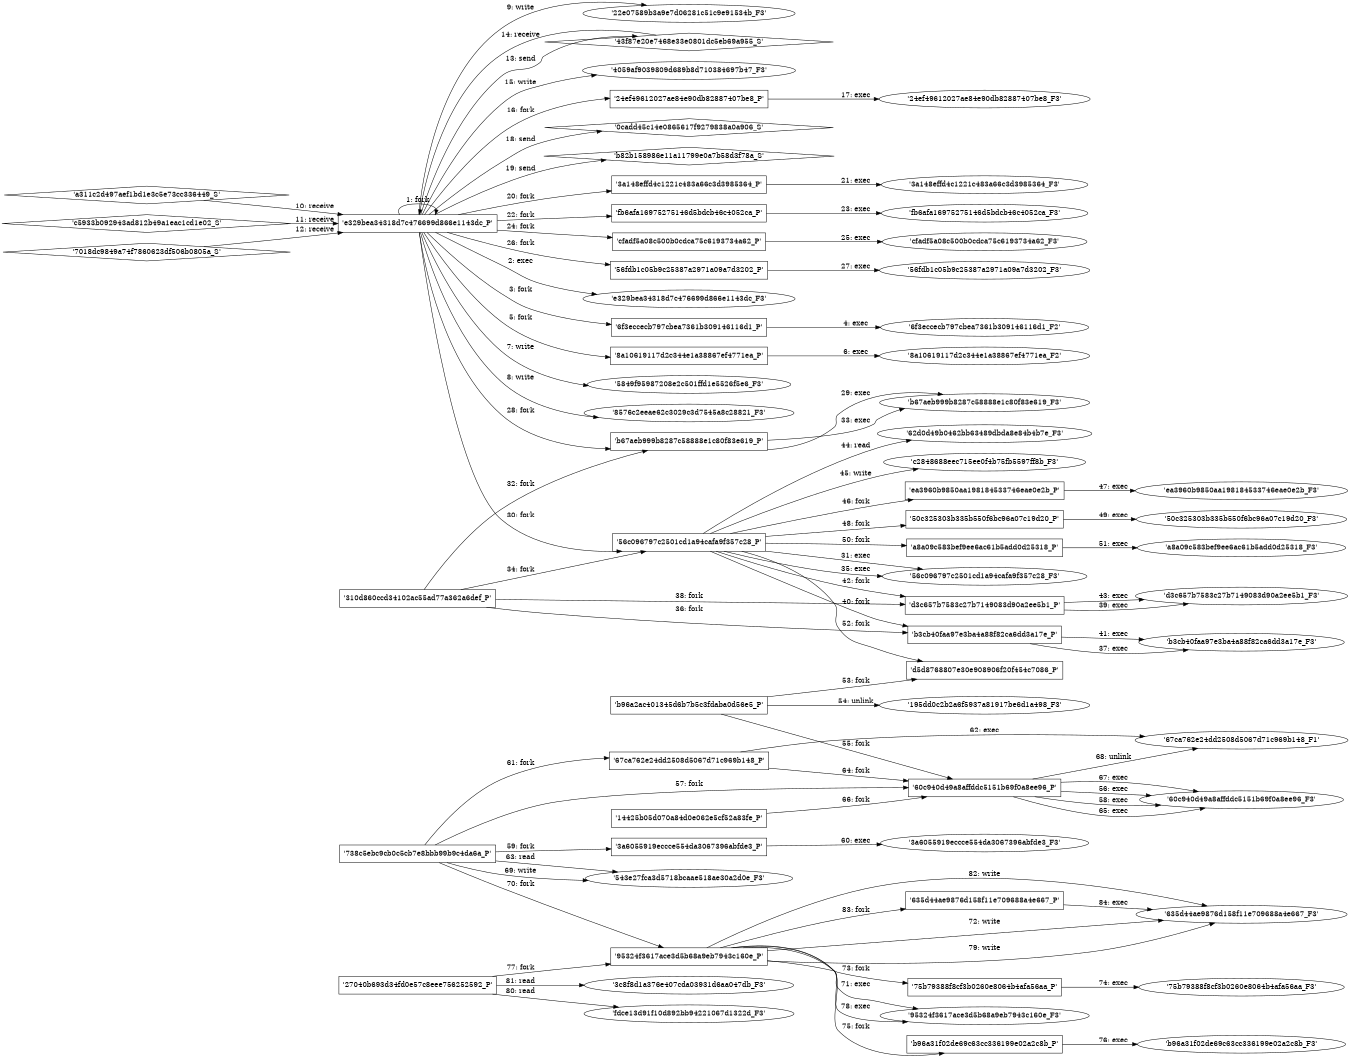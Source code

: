 digraph "D:\Learning\Paper\apt\基于CTI的攻击预警\Dataset\攻击图\ASGfromALLCTI\Threat Roundup for August 2 to August 9.dot" {
rankdir="LR"
size="9"
fixedsize="false"
splines="true"
nodesep=0.3
ranksep=0
fontsize=10
overlap="scalexy"
engine= "neato"
	"'e329bea34318d7c476699d866e1143dc_P'" [node_type=Process shape=box]
	"'e329bea34318d7c476699d866e1143dc_P'" [node_type=Process shape=box]
	"'e329bea34318d7c476699d866e1143dc_P'" -> "'e329bea34318d7c476699d866e1143dc_P'" [label="1: fork"]
	"'e329bea34318d7c476699d866e1143dc_P'" [node_type=Process shape=box]
	"'e329bea34318d7c476699d866e1143dc_F3'" [node_type=File shape=ellipse]
	"'e329bea34318d7c476699d866e1143dc_P'" -> "'e329bea34318d7c476699d866e1143dc_F3'" [label="2: exec"]
	"'e329bea34318d7c476699d866e1143dc_P'" [node_type=Process shape=box]
	"'6f3eccecb797cbea7361b309146116d1_P'" [node_type=Process shape=box]
	"'e329bea34318d7c476699d866e1143dc_P'" -> "'6f3eccecb797cbea7361b309146116d1_P'" [label="3: fork"]
	"'6f3eccecb797cbea7361b309146116d1_P'" [node_type=Process shape=box]
	"'6f3eccecb797cbea7361b309146116d1_F2'" [node_type=File shape=ellipse]
	"'6f3eccecb797cbea7361b309146116d1_P'" -> "'6f3eccecb797cbea7361b309146116d1_F2'" [label="4: exec"]
	"'e329bea34318d7c476699d866e1143dc_P'" [node_type=Process shape=box]
	"'8a10619117d2c344e1a38867ef4771ea_P'" [node_type=Process shape=box]
	"'e329bea34318d7c476699d866e1143dc_P'" -> "'8a10619117d2c344e1a38867ef4771ea_P'" [label="5: fork"]
	"'8a10619117d2c344e1a38867ef4771ea_P'" [node_type=Process shape=box]
	"'8a10619117d2c344e1a38867ef4771ea_F2'" [node_type=File shape=ellipse]
	"'8a10619117d2c344e1a38867ef4771ea_P'" -> "'8a10619117d2c344e1a38867ef4771ea_F2'" [label="6: exec"]
	"'5849f95987208e2c501ffd1e5526f5e6_F3'" [node_type=file shape=ellipse]
	"'e329bea34318d7c476699d866e1143dc_P'" [node_type=Process shape=box]
	"'e329bea34318d7c476699d866e1143dc_P'" -> "'5849f95987208e2c501ffd1e5526f5e6_F3'" [label="7: write"]
	"'8576c2eeae62c3029c3d7545a8c28821_F3'" [node_type=file shape=ellipse]
	"'e329bea34318d7c476699d866e1143dc_P'" [node_type=Process shape=box]
	"'e329bea34318d7c476699d866e1143dc_P'" -> "'8576c2eeae62c3029c3d7545a8c28821_F3'" [label="8: write"]
	"'22e07589b3a9e7d06281c51c9e91534b_F3'" [node_type=file shape=ellipse]
	"'e329bea34318d7c476699d866e1143dc_P'" [node_type=Process shape=box]
	"'e329bea34318d7c476699d866e1143dc_P'" -> "'22e07589b3a9e7d06281c51c9e91534b_F3'" [label="9: write"]
	"'e329bea34318d7c476699d866e1143dc_P'" [node_type=Process shape=box]
	"'a311c2d497aef1bd1e3c5e73cc336449_S'" [node_type=Socket shape=diamond]
	"'a311c2d497aef1bd1e3c5e73cc336449_S'" -> "'e329bea34318d7c476699d866e1143dc_P'" [label="10: receive"]
	"'e329bea34318d7c476699d866e1143dc_P'" [node_type=Process shape=box]
	"'c5933b092943ad812b49a1eac1cd1e02_S'" [node_type=Socket shape=diamond]
	"'c5933b092943ad812b49a1eac1cd1e02_S'" -> "'e329bea34318d7c476699d866e1143dc_P'" [label="11: receive"]
	"'e329bea34318d7c476699d866e1143dc_P'" [node_type=Process shape=box]
	"'7018dc9849a74f7860623df506b0805a_S'" [node_type=Socket shape=diamond]
	"'7018dc9849a74f7860623df506b0805a_S'" -> "'e329bea34318d7c476699d866e1143dc_P'" [label="12: receive"]
	"'43f87e20e7468e33e0801dc5eb69a955_S'" [node_type=Socket shape=diamond]
	"'e329bea34318d7c476699d866e1143dc_P'" [node_type=Process shape=box]
	"'e329bea34318d7c476699d866e1143dc_P'" -> "'43f87e20e7468e33e0801dc5eb69a955_S'" [label="13: send"]
	"'43f87e20e7468e33e0801dc5eb69a955_S'" -> "'e329bea34318d7c476699d866e1143dc_P'" [label="14: receive"]
	"'4059af9039809d689b8d710384697b47_F3'" [node_type=file shape=ellipse]
	"'e329bea34318d7c476699d866e1143dc_P'" [node_type=Process shape=box]
	"'e329bea34318d7c476699d866e1143dc_P'" -> "'4059af9039809d689b8d710384697b47_F3'" [label="15: write"]
	"'e329bea34318d7c476699d866e1143dc_P'" [node_type=Process shape=box]
	"'24ef49612027ae84e90db82887407be8_P'" [node_type=Process shape=box]
	"'e329bea34318d7c476699d866e1143dc_P'" -> "'24ef49612027ae84e90db82887407be8_P'" [label="16: fork"]
	"'24ef49612027ae84e90db82887407be8_P'" [node_type=Process shape=box]
	"'24ef49612027ae84e90db82887407be8_F3'" [node_type=File shape=ellipse]
	"'24ef49612027ae84e90db82887407be8_P'" -> "'24ef49612027ae84e90db82887407be8_F3'" [label="17: exec"]
	"'0cadd45c14e0865617f9279838a0a906_S'" [node_type=Socket shape=diamond]
	"'e329bea34318d7c476699d866e1143dc_P'" [node_type=Process shape=box]
	"'e329bea34318d7c476699d866e1143dc_P'" -> "'0cadd45c14e0865617f9279838a0a906_S'" [label="18: send"]
	"'b82b158986e11a11799e0a7b58d3f78a_S'" [node_type=Socket shape=diamond]
	"'e329bea34318d7c476699d866e1143dc_P'" [node_type=Process shape=box]
	"'e329bea34318d7c476699d866e1143dc_P'" -> "'b82b158986e11a11799e0a7b58d3f78a_S'" [label="19: send"]
	"'e329bea34318d7c476699d866e1143dc_P'" [node_type=Process shape=box]
	"'3a148effd4c1221c483a66c3d3985364_P'" [node_type=Process shape=box]
	"'e329bea34318d7c476699d866e1143dc_P'" -> "'3a148effd4c1221c483a66c3d3985364_P'" [label="20: fork"]
	"'3a148effd4c1221c483a66c3d3985364_P'" [node_type=Process shape=box]
	"'3a148effd4c1221c483a66c3d3985364_F3'" [node_type=File shape=ellipse]
	"'3a148effd4c1221c483a66c3d3985364_P'" -> "'3a148effd4c1221c483a66c3d3985364_F3'" [label="21: exec"]
	"'e329bea34318d7c476699d866e1143dc_P'" [node_type=Process shape=box]
	"'fb6afa16975275146d5bdcb46c4052ca_P'" [node_type=Process shape=box]
	"'e329bea34318d7c476699d866e1143dc_P'" -> "'fb6afa16975275146d5bdcb46c4052ca_P'" [label="22: fork"]
	"'fb6afa16975275146d5bdcb46c4052ca_P'" [node_type=Process shape=box]
	"'fb6afa16975275146d5bdcb46c4052ca_F3'" [node_type=File shape=ellipse]
	"'fb6afa16975275146d5bdcb46c4052ca_P'" -> "'fb6afa16975275146d5bdcb46c4052ca_F3'" [label="23: exec"]
	"'e329bea34318d7c476699d866e1143dc_P'" [node_type=Process shape=box]
	"'cfadf5a08c500b0cdca75c6193734a62_P'" [node_type=Process shape=box]
	"'e329bea34318d7c476699d866e1143dc_P'" -> "'cfadf5a08c500b0cdca75c6193734a62_P'" [label="24: fork"]
	"'cfadf5a08c500b0cdca75c6193734a62_P'" [node_type=Process shape=box]
	"'cfadf5a08c500b0cdca75c6193734a62_F3'" [node_type=File shape=ellipse]
	"'cfadf5a08c500b0cdca75c6193734a62_P'" -> "'cfadf5a08c500b0cdca75c6193734a62_F3'" [label="25: exec"]
	"'e329bea34318d7c476699d866e1143dc_P'" [node_type=Process shape=box]
	"'56fdb1c05b9c25387a2971a09a7d3202_P'" [node_type=Process shape=box]
	"'e329bea34318d7c476699d866e1143dc_P'" -> "'56fdb1c05b9c25387a2971a09a7d3202_P'" [label="26: fork"]
	"'56fdb1c05b9c25387a2971a09a7d3202_P'" [node_type=Process shape=box]
	"'56fdb1c05b9c25387a2971a09a7d3202_F3'" [node_type=File shape=ellipse]
	"'56fdb1c05b9c25387a2971a09a7d3202_P'" -> "'56fdb1c05b9c25387a2971a09a7d3202_F3'" [label="27: exec"]
	"'e329bea34318d7c476699d866e1143dc_P'" [node_type=Process shape=box]
	"'b67aeb999b8287c58888e1c80f83e619_P'" [node_type=Process shape=box]
	"'e329bea34318d7c476699d866e1143dc_P'" -> "'b67aeb999b8287c58888e1c80f83e619_P'" [label="28: fork"]
	"'b67aeb999b8287c58888e1c80f83e619_P'" [node_type=Process shape=box]
	"'b67aeb999b8287c58888e1c80f83e619_F3'" [node_type=File shape=ellipse]
	"'b67aeb999b8287c58888e1c80f83e619_P'" -> "'b67aeb999b8287c58888e1c80f83e619_F3'" [label="29: exec"]
	"'e329bea34318d7c476699d866e1143dc_P'" [node_type=Process shape=box]
	"'56c096797c2501cd1a94cafa9f357c28_P'" [node_type=Process shape=box]
	"'e329bea34318d7c476699d866e1143dc_P'" -> "'56c096797c2501cd1a94cafa9f357c28_P'" [label="30: fork"]
	"'56c096797c2501cd1a94cafa9f357c28_P'" [node_type=Process shape=box]
	"'56c096797c2501cd1a94cafa9f357c28_F3'" [node_type=File shape=ellipse]
	"'56c096797c2501cd1a94cafa9f357c28_P'" -> "'56c096797c2501cd1a94cafa9f357c28_F3'" [label="31: exec"]
	"'310d860ccd34102ac55ad77a362a6def_P'" [node_type=Process shape=box]
	"'b67aeb999b8287c58888e1c80f83e619_P'" [node_type=Process shape=box]
	"'310d860ccd34102ac55ad77a362a6def_P'" -> "'b67aeb999b8287c58888e1c80f83e619_P'" [label="32: fork"]
	"'b67aeb999b8287c58888e1c80f83e619_P'" [node_type=Process shape=box]
	"'b67aeb999b8287c58888e1c80f83e619_F3'" [node_type=File shape=ellipse]
	"'b67aeb999b8287c58888e1c80f83e619_P'" -> "'b67aeb999b8287c58888e1c80f83e619_F3'" [label="33: exec"]
	"'310d860ccd34102ac55ad77a362a6def_P'" [node_type=Process shape=box]
	"'56c096797c2501cd1a94cafa9f357c28_P'" [node_type=Process shape=box]
	"'310d860ccd34102ac55ad77a362a6def_P'" -> "'56c096797c2501cd1a94cafa9f357c28_P'" [label="34: fork"]
	"'56c096797c2501cd1a94cafa9f357c28_P'" [node_type=Process shape=box]
	"'56c096797c2501cd1a94cafa9f357c28_F3'" [node_type=File shape=ellipse]
	"'56c096797c2501cd1a94cafa9f357c28_P'" -> "'56c096797c2501cd1a94cafa9f357c28_F3'" [label="35: exec"]
	"'310d860ccd34102ac55ad77a362a6def_P'" [node_type=Process shape=box]
	"'b3cb40faa97e3ba4a88f82ca6dd3a17e_P'" [node_type=Process shape=box]
	"'310d860ccd34102ac55ad77a362a6def_P'" -> "'b3cb40faa97e3ba4a88f82ca6dd3a17e_P'" [label="36: fork"]
	"'b3cb40faa97e3ba4a88f82ca6dd3a17e_P'" [node_type=Process shape=box]
	"'b3cb40faa97e3ba4a88f82ca6dd3a17e_F3'" [node_type=File shape=ellipse]
	"'b3cb40faa97e3ba4a88f82ca6dd3a17e_P'" -> "'b3cb40faa97e3ba4a88f82ca6dd3a17e_F3'" [label="37: exec"]
	"'310d860ccd34102ac55ad77a362a6def_P'" [node_type=Process shape=box]
	"'d3c657b7583c27b7149083d90a2ee5b1_P'" [node_type=Process shape=box]
	"'310d860ccd34102ac55ad77a362a6def_P'" -> "'d3c657b7583c27b7149083d90a2ee5b1_P'" [label="38: fork"]
	"'d3c657b7583c27b7149083d90a2ee5b1_P'" [node_type=Process shape=box]
	"'d3c657b7583c27b7149083d90a2ee5b1_F3'" [node_type=File shape=ellipse]
	"'d3c657b7583c27b7149083d90a2ee5b1_P'" -> "'d3c657b7583c27b7149083d90a2ee5b1_F3'" [label="39: exec"]
	"'56c096797c2501cd1a94cafa9f357c28_P'" [node_type=Process shape=box]
	"'b3cb40faa97e3ba4a88f82ca6dd3a17e_P'" [node_type=Process shape=box]
	"'56c096797c2501cd1a94cafa9f357c28_P'" -> "'b3cb40faa97e3ba4a88f82ca6dd3a17e_P'" [label="40: fork"]
	"'b3cb40faa97e3ba4a88f82ca6dd3a17e_P'" [node_type=Process shape=box]
	"'b3cb40faa97e3ba4a88f82ca6dd3a17e_F3'" [node_type=File shape=ellipse]
	"'b3cb40faa97e3ba4a88f82ca6dd3a17e_P'" -> "'b3cb40faa97e3ba4a88f82ca6dd3a17e_F3'" [label="41: exec"]
	"'56c096797c2501cd1a94cafa9f357c28_P'" [node_type=Process shape=box]
	"'d3c657b7583c27b7149083d90a2ee5b1_P'" [node_type=Process shape=box]
	"'56c096797c2501cd1a94cafa9f357c28_P'" -> "'d3c657b7583c27b7149083d90a2ee5b1_P'" [label="42: fork"]
	"'d3c657b7583c27b7149083d90a2ee5b1_P'" [node_type=Process shape=box]
	"'d3c657b7583c27b7149083d90a2ee5b1_F3'" [node_type=File shape=ellipse]
	"'d3c657b7583c27b7149083d90a2ee5b1_P'" -> "'d3c657b7583c27b7149083d90a2ee5b1_F3'" [label="43: exec"]
	"'62d0d49b0462bb63489dbda8e84b4b7e_F3'" [node_type=file shape=ellipse]
	"'56c096797c2501cd1a94cafa9f357c28_P'" [node_type=Process shape=box]
	"'56c096797c2501cd1a94cafa9f357c28_P'" -> "'62d0d49b0462bb63489dbda8e84b4b7e_F3'" [label="44: read"]
	"'c2848688eec715ee0f4b75fb5597ff8b_F3'" [node_type=file shape=ellipse]
	"'56c096797c2501cd1a94cafa9f357c28_P'" [node_type=Process shape=box]
	"'56c096797c2501cd1a94cafa9f357c28_P'" -> "'c2848688eec715ee0f4b75fb5597ff8b_F3'" [label="45: write"]
	"'56c096797c2501cd1a94cafa9f357c28_P'" [node_type=Process shape=box]
	"'ea3960b9850aa198184533746eae0e2b_P'" [node_type=Process shape=box]
	"'56c096797c2501cd1a94cafa9f357c28_P'" -> "'ea3960b9850aa198184533746eae0e2b_P'" [label="46: fork"]
	"'ea3960b9850aa198184533746eae0e2b_P'" [node_type=Process shape=box]
	"'ea3960b9850aa198184533746eae0e2b_F3'" [node_type=File shape=ellipse]
	"'ea3960b9850aa198184533746eae0e2b_P'" -> "'ea3960b9850aa198184533746eae0e2b_F3'" [label="47: exec"]
	"'56c096797c2501cd1a94cafa9f357c28_P'" [node_type=Process shape=box]
	"'50c325303b335b550f6bc96a07c19d20_P'" [node_type=Process shape=box]
	"'56c096797c2501cd1a94cafa9f357c28_P'" -> "'50c325303b335b550f6bc96a07c19d20_P'" [label="48: fork"]
	"'50c325303b335b550f6bc96a07c19d20_P'" [node_type=Process shape=box]
	"'50c325303b335b550f6bc96a07c19d20_F3'" [node_type=File shape=ellipse]
	"'50c325303b335b550f6bc96a07c19d20_P'" -> "'50c325303b335b550f6bc96a07c19d20_F3'" [label="49: exec"]
	"'56c096797c2501cd1a94cafa9f357c28_P'" [node_type=Process shape=box]
	"'a8a09c583bef9ee6ac61b5add0d25318_P'" [node_type=Process shape=box]
	"'56c096797c2501cd1a94cafa9f357c28_P'" -> "'a8a09c583bef9ee6ac61b5add0d25318_P'" [label="50: fork"]
	"'a8a09c583bef9ee6ac61b5add0d25318_P'" [node_type=Process shape=box]
	"'a8a09c583bef9ee6ac61b5add0d25318_F3'" [node_type=File shape=ellipse]
	"'a8a09c583bef9ee6ac61b5add0d25318_P'" -> "'a8a09c583bef9ee6ac61b5add0d25318_F3'" [label="51: exec"]
	"'56c096797c2501cd1a94cafa9f357c28_P'" [node_type=Process shape=box]
	"'d5d8768807e30e908906f20f454c7086_P'" [node_type=Process shape=box]
	"'56c096797c2501cd1a94cafa9f357c28_P'" -> "'d5d8768807e30e908906f20f454c7086_P'" [label="52: fork"]
	"'b96a2ac401345d6b7b5c3fdaba0d56e5_P'" [node_type=Process shape=box]
	"'d5d8768807e30e908906f20f454c7086_P'" [node_type=Process shape=box]
	"'b96a2ac401345d6b7b5c3fdaba0d56e5_P'" -> "'d5d8768807e30e908906f20f454c7086_P'" [label="53: fork"]
	"'195dd0c2b2a6f5937a81917be6d1a498_F3'" [node_type=file shape=ellipse]
	"'b96a2ac401345d6b7b5c3fdaba0d56e5_P'" [node_type=Process shape=box]
	"'b96a2ac401345d6b7b5c3fdaba0d56e5_P'" -> "'195dd0c2b2a6f5937a81917be6d1a498_F3'" [label="54: unlink"]
	"'b96a2ac401345d6b7b5c3fdaba0d56e5_P'" [node_type=Process shape=box]
	"'60c940d49a8affddc5151b69f0a8ee96_P'" [node_type=Process shape=box]
	"'b96a2ac401345d6b7b5c3fdaba0d56e5_P'" -> "'60c940d49a8affddc5151b69f0a8ee96_P'" [label="55: fork"]
	"'60c940d49a8affddc5151b69f0a8ee96_P'" [node_type=Process shape=box]
	"'60c940d49a8affddc5151b69f0a8ee96_F3'" [node_type=File shape=ellipse]
	"'60c940d49a8affddc5151b69f0a8ee96_P'" -> "'60c940d49a8affddc5151b69f0a8ee96_F3'" [label="56: exec"]
	"'738c5ebc9cb0c5cb7e8bbb99b9c4da6a_P'" [node_type=Process shape=box]
	"'60c940d49a8affddc5151b69f0a8ee96_P'" [node_type=Process shape=box]
	"'738c5ebc9cb0c5cb7e8bbb99b9c4da6a_P'" -> "'60c940d49a8affddc5151b69f0a8ee96_P'" [label="57: fork"]
	"'60c940d49a8affddc5151b69f0a8ee96_P'" [node_type=Process shape=box]
	"'60c940d49a8affddc5151b69f0a8ee96_F3'" [node_type=File shape=ellipse]
	"'60c940d49a8affddc5151b69f0a8ee96_P'" -> "'60c940d49a8affddc5151b69f0a8ee96_F3'" [label="58: exec"]
	"'738c5ebc9cb0c5cb7e8bbb99b9c4da6a_P'" [node_type=Process shape=box]
	"'3a6055919eccce554da3067396abfde3_P'" [node_type=Process shape=box]
	"'738c5ebc9cb0c5cb7e8bbb99b9c4da6a_P'" -> "'3a6055919eccce554da3067396abfde3_P'" [label="59: fork"]
	"'3a6055919eccce554da3067396abfde3_P'" [node_type=Process shape=box]
	"'3a6055919eccce554da3067396abfde3_F3'" [node_type=File shape=ellipse]
	"'3a6055919eccce554da3067396abfde3_P'" -> "'3a6055919eccce554da3067396abfde3_F3'" [label="60: exec"]
	"'738c5ebc9cb0c5cb7e8bbb99b9c4da6a_P'" [node_type=Process shape=box]
	"'67ca762e24dd2508d5067d71c969b148_P'" [node_type=Process shape=box]
	"'738c5ebc9cb0c5cb7e8bbb99b9c4da6a_P'" -> "'67ca762e24dd2508d5067d71c969b148_P'" [label="61: fork"]
	"'67ca762e24dd2508d5067d71c969b148_P'" [node_type=Process shape=box]
	"'67ca762e24dd2508d5067d71c969b148_F1'" [node_type=File shape=ellipse]
	"'67ca762e24dd2508d5067d71c969b148_P'" -> "'67ca762e24dd2508d5067d71c969b148_F1'" [label="62: exec"]
	"'543e27fca3d5718bcaae518ae30a2d0e_F3'" [node_type=file shape=ellipse]
	"'738c5ebc9cb0c5cb7e8bbb99b9c4da6a_P'" [node_type=Process shape=box]
	"'738c5ebc9cb0c5cb7e8bbb99b9c4da6a_P'" -> "'543e27fca3d5718bcaae518ae30a2d0e_F3'" [label="63: read"]
	"'67ca762e24dd2508d5067d71c969b148_P'" [node_type=Process shape=box]
	"'60c940d49a8affddc5151b69f0a8ee96_P'" [node_type=Process shape=box]
	"'67ca762e24dd2508d5067d71c969b148_P'" -> "'60c940d49a8affddc5151b69f0a8ee96_P'" [label="64: fork"]
	"'60c940d49a8affddc5151b69f0a8ee96_P'" [node_type=Process shape=box]
	"'60c940d49a8affddc5151b69f0a8ee96_F3'" [node_type=File shape=ellipse]
	"'60c940d49a8affddc5151b69f0a8ee96_P'" -> "'60c940d49a8affddc5151b69f0a8ee96_F3'" [label="65: exec"]
	"'14425b05d070a84d0e062e5cf52a83fe_P'" [node_type=Process shape=box]
	"'60c940d49a8affddc5151b69f0a8ee96_P'" [node_type=Process shape=box]
	"'14425b05d070a84d0e062e5cf52a83fe_P'" -> "'60c940d49a8affddc5151b69f0a8ee96_P'" [label="66: fork"]
	"'60c940d49a8affddc5151b69f0a8ee96_P'" [node_type=Process shape=box]
	"'60c940d49a8affddc5151b69f0a8ee96_F3'" [node_type=File shape=ellipse]
	"'60c940d49a8affddc5151b69f0a8ee96_P'" -> "'60c940d49a8affddc5151b69f0a8ee96_F3'" [label="67: exec"]
	"'67ca762e24dd2508d5067d71c969b148_F1'" [node_type=file shape=ellipse]
	"'60c940d49a8affddc5151b69f0a8ee96_P'" [node_type=Process shape=box]
	"'60c940d49a8affddc5151b69f0a8ee96_P'" -> "'67ca762e24dd2508d5067d71c969b148_F1'" [label="68: unlink"]
	"'543e27fca3d5718bcaae518ae30a2d0e_F3'" [node_type=file shape=ellipse]
	"'738c5ebc9cb0c5cb7e8bbb99b9c4da6a_P'" [node_type=Process shape=box]
	"'738c5ebc9cb0c5cb7e8bbb99b9c4da6a_P'" -> "'543e27fca3d5718bcaae518ae30a2d0e_F3'" [label="69: write"]
	"'738c5ebc9cb0c5cb7e8bbb99b9c4da6a_P'" [node_type=Process shape=box]
	"'95324f3617ace3d5b68a9eb7943c160e_P'" [node_type=Process shape=box]
	"'738c5ebc9cb0c5cb7e8bbb99b9c4da6a_P'" -> "'95324f3617ace3d5b68a9eb7943c160e_P'" [label="70: fork"]
	"'95324f3617ace3d5b68a9eb7943c160e_P'" [node_type=Process shape=box]
	"'95324f3617ace3d5b68a9eb7943c160e_F3'" [node_type=File shape=ellipse]
	"'95324f3617ace3d5b68a9eb7943c160e_P'" -> "'95324f3617ace3d5b68a9eb7943c160e_F3'" [label="71: exec"]
	"'635d44ae9876d158f11e709688a4e667_F3'" [node_type=file shape=ellipse]
	"'95324f3617ace3d5b68a9eb7943c160e_P'" [node_type=Process shape=box]
	"'95324f3617ace3d5b68a9eb7943c160e_P'" -> "'635d44ae9876d158f11e709688a4e667_F3'" [label="72: write"]
	"'95324f3617ace3d5b68a9eb7943c160e_P'" [node_type=Process shape=box]
	"'75b79388f8cf3b0260e8064b4afa56aa_P'" [node_type=Process shape=box]
	"'95324f3617ace3d5b68a9eb7943c160e_P'" -> "'75b79388f8cf3b0260e8064b4afa56aa_P'" [label="73: fork"]
	"'75b79388f8cf3b0260e8064b4afa56aa_P'" [node_type=Process shape=box]
	"'75b79388f8cf3b0260e8064b4afa56aa_F3'" [node_type=File shape=ellipse]
	"'75b79388f8cf3b0260e8064b4afa56aa_P'" -> "'75b79388f8cf3b0260e8064b4afa56aa_F3'" [label="74: exec"]
	"'95324f3617ace3d5b68a9eb7943c160e_P'" [node_type=Process shape=box]
	"'b96a31f02de69c63cc336199e02a2c8b_P'" [node_type=Process shape=box]
	"'95324f3617ace3d5b68a9eb7943c160e_P'" -> "'b96a31f02de69c63cc336199e02a2c8b_P'" [label="75: fork"]
	"'b96a31f02de69c63cc336199e02a2c8b_P'" [node_type=Process shape=box]
	"'b96a31f02de69c63cc336199e02a2c8b_F3'" [node_type=File shape=ellipse]
	"'b96a31f02de69c63cc336199e02a2c8b_P'" -> "'b96a31f02de69c63cc336199e02a2c8b_F3'" [label="76: exec"]
	"'27040b693d34fd0e57c8eee756252592_P'" [node_type=Process shape=box]
	"'95324f3617ace3d5b68a9eb7943c160e_P'" [node_type=Process shape=box]
	"'27040b693d34fd0e57c8eee756252592_P'" -> "'95324f3617ace3d5b68a9eb7943c160e_P'" [label="77: fork"]
	"'95324f3617ace3d5b68a9eb7943c160e_P'" [node_type=Process shape=box]
	"'95324f3617ace3d5b68a9eb7943c160e_F3'" [node_type=File shape=ellipse]
	"'95324f3617ace3d5b68a9eb7943c160e_P'" -> "'95324f3617ace3d5b68a9eb7943c160e_F3'" [label="78: exec"]
	"'635d44ae9876d158f11e709688a4e667_F3'" [node_type=file shape=ellipse]
	"'95324f3617ace3d5b68a9eb7943c160e_P'" [node_type=Process shape=box]
	"'95324f3617ace3d5b68a9eb7943c160e_P'" -> "'635d44ae9876d158f11e709688a4e667_F3'" [label="79: write"]
	"'fdce13d91f10d892bb94221067d1322d_F3'" [node_type=file shape=ellipse]
	"'27040b693d34fd0e57c8eee756252592_P'" [node_type=Process shape=box]
	"'27040b693d34fd0e57c8eee756252592_P'" -> "'fdce13d91f10d892bb94221067d1322d_F3'" [label="80: read"]
	"'3c8f8d1a376e407cda03931d6aa047db_F3'" [node_type=file shape=ellipse]
	"'27040b693d34fd0e57c8eee756252592_P'" [node_type=Process shape=box]
	"'27040b693d34fd0e57c8eee756252592_P'" -> "'3c8f8d1a376e407cda03931d6aa047db_F3'" [label="81: read"]
	"'635d44ae9876d158f11e709688a4e667_F3'" [node_type=file shape=ellipse]
	"'95324f3617ace3d5b68a9eb7943c160e_P'" [node_type=Process shape=box]
	"'95324f3617ace3d5b68a9eb7943c160e_P'" -> "'635d44ae9876d158f11e709688a4e667_F3'" [label="82: write"]
	"'95324f3617ace3d5b68a9eb7943c160e_P'" [node_type=Process shape=box]
	"'635d44ae9876d158f11e709688a4e667_P'" [node_type=Process shape=box]
	"'95324f3617ace3d5b68a9eb7943c160e_P'" -> "'635d44ae9876d158f11e709688a4e667_P'" [label="83: fork"]
	"'635d44ae9876d158f11e709688a4e667_P'" [node_type=Process shape=box]
	"'635d44ae9876d158f11e709688a4e667_F3'" [node_type=File shape=ellipse]
	"'635d44ae9876d158f11e709688a4e667_P'" -> "'635d44ae9876d158f11e709688a4e667_F3'" [label="84: exec"]
}
